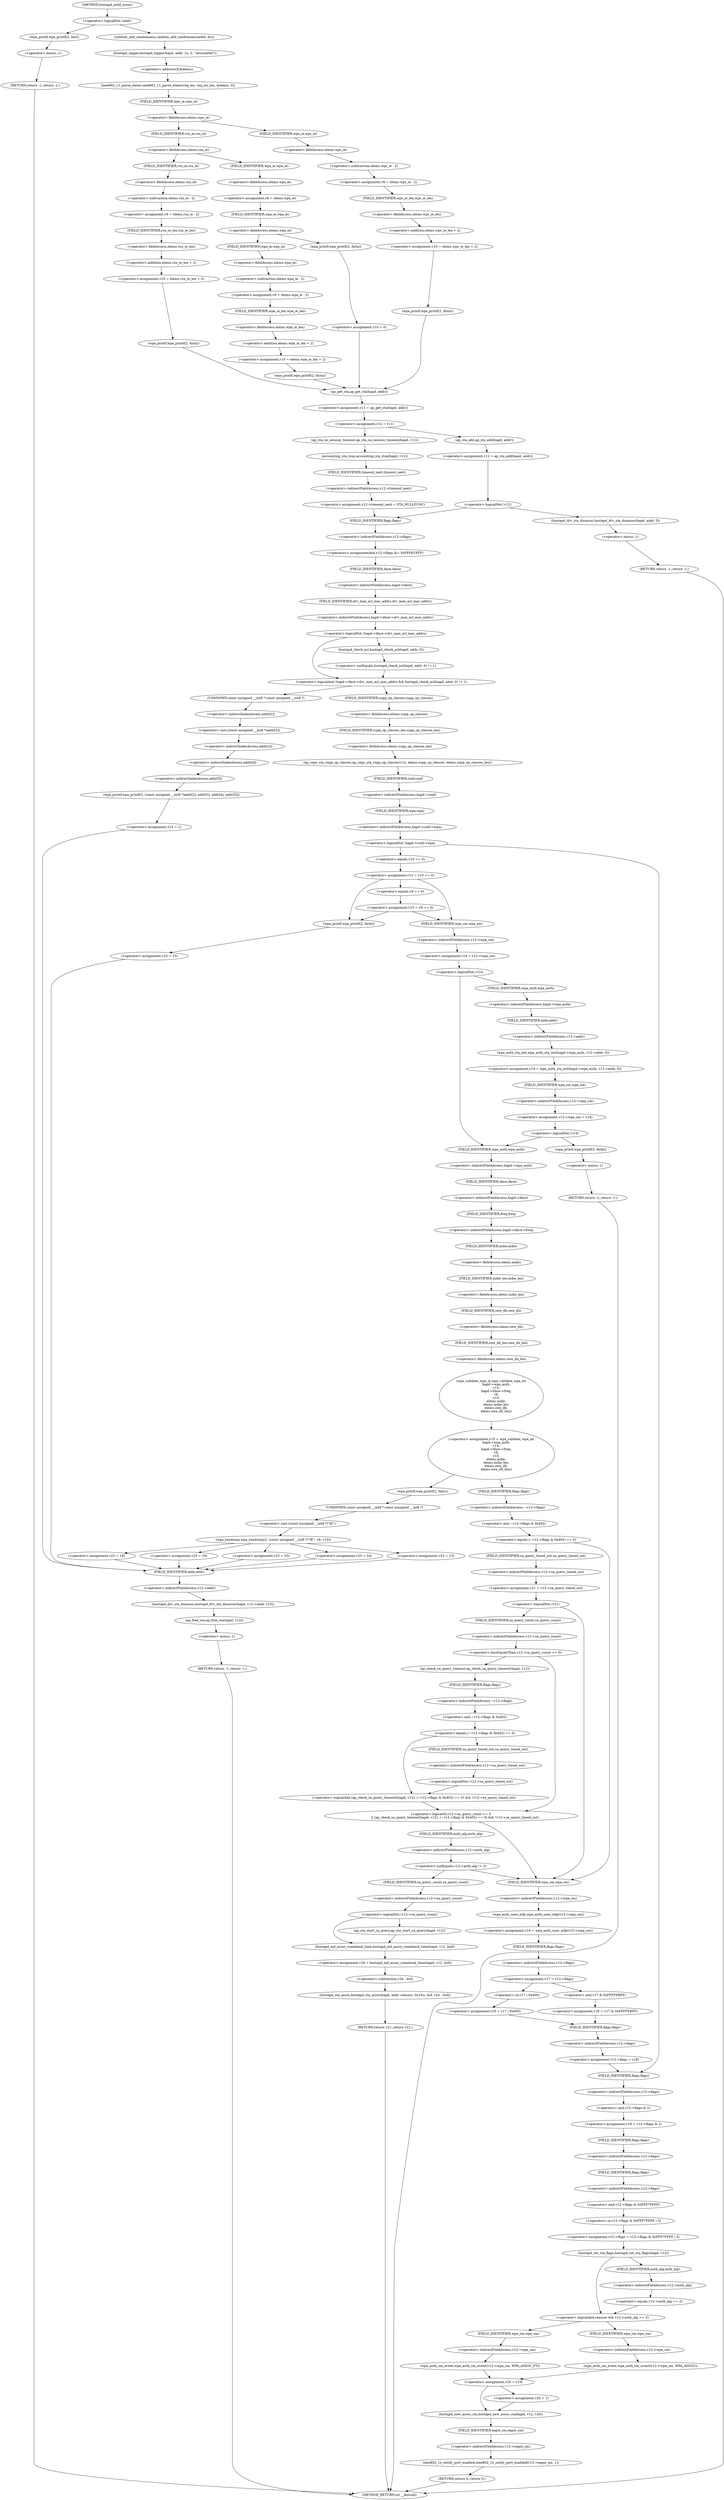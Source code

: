 digraph hostapd_notif_assoc {  
"1000151" [label = "(<operator>.logicalNot,!addr)" ]
"1000154" [label = "(wpa_printf,wpa_printf(2, fmt))" ]
"1000157" [label = "(RETURN,return -1;,return -1;)" ]
"1000158" [label = "(<operator>.minus,-1)" ]
"1000160" [label = "(random_add_randomness,random_add_randomness(addr, 6u))" ]
"1000163" [label = "(hostapd_logger,hostapd_logger(hapd, addr, 1u, 2, \"associated\"))" ]
"1000169" [label = "(ieee802_11_parse_elems,ieee802_11_parse_elems(req_ies, req_ies_len, &elems, 0))" ]
"1000172" [label = "(<operator>.addressOf,&elems)" ]
"1000176" [label = "(<operator>.fieldAccess,elems.wps_ie)" ]
"1000178" [label = "(FIELD_IDENTIFIER,wps_ie,wps_ie)" ]
"1000180" [label = "(<operator>.assignment,v9 = elems.wps_ie - 2)" ]
"1000182" [label = "(<operator>.subtraction,elems.wps_ie - 2)" ]
"1000183" [label = "(<operator>.fieldAccess,elems.wps_ie)" ]
"1000185" [label = "(FIELD_IDENTIFIER,wps_ie,wps_ie)" ]
"1000187" [label = "(<operator>.assignment,v10 = elems.wps_ie_len + 2)" ]
"1000189" [label = "(<operator>.addition,elems.wps_ie_len + 2)" ]
"1000190" [label = "(<operator>.fieldAccess,elems.wps_ie_len)" ]
"1000192" [label = "(FIELD_IDENTIFIER,wps_ie_len,wps_ie_len)" ]
"1000194" [label = "(wpa_printf,wpa_printf(2, fmta))" ]
"1000199" [label = "(<operator>.fieldAccess,elems.rsn_ie)" ]
"1000201" [label = "(FIELD_IDENTIFIER,rsn_ie,rsn_ie)" ]
"1000203" [label = "(<operator>.assignment,v9 = elems.rsn_ie - 2)" ]
"1000205" [label = "(<operator>.subtraction,elems.rsn_ie - 2)" ]
"1000206" [label = "(<operator>.fieldAccess,elems.rsn_ie)" ]
"1000208" [label = "(FIELD_IDENTIFIER,rsn_ie,rsn_ie)" ]
"1000210" [label = "(<operator>.assignment,v10 = elems.rsn_ie_len + 2)" ]
"1000212" [label = "(<operator>.addition,elems.rsn_ie_len + 2)" ]
"1000213" [label = "(<operator>.fieldAccess,elems.rsn_ie_len)" ]
"1000215" [label = "(FIELD_IDENTIFIER,rsn_ie_len,rsn_ie_len)" ]
"1000217" [label = "(wpa_printf,wpa_printf(2, fmta))" ]
"1000222" [label = "(<operator>.assignment,v9 = elems.wpa_ie)" ]
"1000224" [label = "(<operator>.fieldAccess,elems.wpa_ie)" ]
"1000226" [label = "(FIELD_IDENTIFIER,wpa_ie,wpa_ie)" ]
"1000228" [label = "(<operator>.fieldAccess,elems.wpa_ie)" ]
"1000230" [label = "(FIELD_IDENTIFIER,wpa_ie,wpa_ie)" ]
"1000232" [label = "(<operator>.assignment,v9 = elems.wpa_ie - 2)" ]
"1000234" [label = "(<operator>.subtraction,elems.wpa_ie - 2)" ]
"1000235" [label = "(<operator>.fieldAccess,elems.wpa_ie)" ]
"1000237" [label = "(FIELD_IDENTIFIER,wpa_ie,wpa_ie)" ]
"1000239" [label = "(<operator>.assignment,v10 = elems.wpa_ie_len + 2)" ]
"1000241" [label = "(<operator>.addition,elems.wpa_ie_len + 2)" ]
"1000242" [label = "(<operator>.fieldAccess,elems.wpa_ie_len)" ]
"1000244" [label = "(FIELD_IDENTIFIER,wpa_ie_len,wpa_ie_len)" ]
"1000246" [label = "(wpa_printf,wpa_printf(2, fmta))" ]
"1000251" [label = "(wpa_printf,wpa_printf(2, fmta))" ]
"1000254" [label = "(<operator>.assignment,v10 = 0)" ]
"1000257" [label = "(<operator>.assignment,v11 = ap_get_sta(hapd, addr))" ]
"1000259" [label = "(ap_get_sta,ap_get_sta(hapd, addr))" ]
"1000262" [label = "(<operator>.assignment,v12 = v11)" ]
"1000268" [label = "(ap_sta_no_session_timeout,ap_sta_no_session_timeout(hapd, v11))" ]
"1000271" [label = "(accounting_sta_stop,accounting_sta_stop(hapd, v12))" ]
"1000274" [label = "(<operator>.assignment,v12->timeout_next = STA_NULLFUNC)" ]
"1000275" [label = "(<operator>.indirectFieldAccess,v12->timeout_next)" ]
"1000277" [label = "(FIELD_IDENTIFIER,timeout_next,timeout_next)" ]
"1000281" [label = "(<operator>.assignment,v12 = ap_sta_add(hapd, addr))" ]
"1000283" [label = "(ap_sta_add,ap_sta_add(hapd, addr))" ]
"1000287" [label = "(<operator>.logicalNot,!v12)" ]
"1000290" [label = "(hostapd_drv_sta_disassoc,hostapd_drv_sta_disassoc(hapd, addr, 5))" ]
"1000294" [label = "(RETURN,return -1;,return -1;)" ]
"1000295" [label = "(<operator>.minus,-1)" ]
"1000297" [label = "(<operators>.assignmentAnd,v12->flags &= 0xFFFECFFF)" ]
"1000298" [label = "(<operator>.indirectFieldAccess,v12->flags)" ]
"1000300" [label = "(FIELD_IDENTIFIER,flags,flags)" ]
"1000303" [label = "(<operator>.logicalAnd,!hapd->iface->drv_max_acl_mac_addrs && hostapd_check_acl(hapd, addr, 0) != 1)" ]
"1000304" [label = "(<operator>.logicalNot,!hapd->iface->drv_max_acl_mac_addrs)" ]
"1000305" [label = "(<operator>.indirectFieldAccess,hapd->iface->drv_max_acl_mac_addrs)" ]
"1000306" [label = "(<operator>.indirectFieldAccess,hapd->iface)" ]
"1000308" [label = "(FIELD_IDENTIFIER,iface,iface)" ]
"1000309" [label = "(FIELD_IDENTIFIER,drv_max_acl_mac_addrs,drv_max_acl_mac_addrs)" ]
"1000310" [label = "(<operator>.notEquals,hostapd_check_acl(hapd, addr, 0) != 1)" ]
"1000311" [label = "(hostapd_check_acl,hostapd_check_acl(hapd, addr, 0))" ]
"1000317" [label = "(wpa_printf,wpa_printf(3, (const unsigned __int8 *)addr[2], addr[3], addr[4], addr[5]))" ]
"1000319" [label = "(<operator>.cast,(const unsigned __int8 *)addr[2])" ]
"1000320" [label = "(UNKNOWN,const unsigned __int8 *,const unsigned __int8 *)" ]
"1000321" [label = "(<operator>.indirectIndexAccess,addr[2])" ]
"1000324" [label = "(<operator>.indirectIndexAccess,addr[3])" ]
"1000327" [label = "(<operator>.indirectIndexAccess,addr[4])" ]
"1000330" [label = "(<operator>.indirectIndexAccess,addr[5])" ]
"1000333" [label = "(<operator>.assignment,v23 = 1)" ]
"1000337" [label = "(hostapd_drv_sta_disassoc,hostapd_drv_sta_disassoc(hapd, v12->addr, v23))" ]
"1000339" [label = "(<operator>.indirectFieldAccess,v12->addr)" ]
"1000341" [label = "(FIELD_IDENTIFIER,addr,addr)" ]
"1000343" [label = "(ap_free_sta,ap_free_sta(hapd, v12))" ]
"1000346" [label = "(RETURN,return -1;,return -1;)" ]
"1000347" [label = "(<operator>.minus,-1)" ]
"1000349" [label = "(ap_copy_sta_supp_op_classes,ap_copy_sta_supp_op_classes(v12, elems.supp_op_classes, elems.supp_op_classes_len))" ]
"1000351" [label = "(<operator>.fieldAccess,elems.supp_op_classes)" ]
"1000353" [label = "(FIELD_IDENTIFIER,supp_op_classes,supp_op_classes)" ]
"1000354" [label = "(<operator>.fieldAccess,elems.supp_op_classes_len)" ]
"1000356" [label = "(FIELD_IDENTIFIER,supp_op_classes_len,supp_op_classes_len)" ]
"1000358" [label = "(<operator>.logicalNot,!hapd->conf->wpa)" ]
"1000359" [label = "(<operator>.indirectFieldAccess,hapd->conf->wpa)" ]
"1000360" [label = "(<operator>.indirectFieldAccess,hapd->conf)" ]
"1000362" [label = "(FIELD_IDENTIFIER,conf,conf)" ]
"1000363" [label = "(FIELD_IDENTIFIER,wpa,wpa)" ]
"1000365" [label = "(<operator>.assignment,v13 = v10 == 0)" ]
"1000367" [label = "(<operator>.equals,v10 == 0)" ]
"1000372" [label = "(<operator>.assignment,v13 = v9 == 0)" ]
"1000374" [label = "(<operator>.equals,v9 == 0)" ]
"1000380" [label = "(wpa_printf,wpa_printf(2, fmtb))" ]
"1000383" [label = "(<operator>.assignment,v23 = 13)" ]
"1000387" [label = "(<operator>.assignment,v14 = v12->wpa_sm)" ]
"1000389" [label = "(<operator>.indirectFieldAccess,v12->wpa_sm)" ]
"1000391" [label = "(FIELD_IDENTIFIER,wpa_sm,wpa_sm)" ]
"1000393" [label = "(<operator>.logicalNot,!v14)" ]
"1000396" [label = "(<operator>.assignment,v14 = wpa_auth_sta_init(hapd->wpa_auth, v12->addr, 0))" ]
"1000398" [label = "(wpa_auth_sta_init,wpa_auth_sta_init(hapd->wpa_auth, v12->addr, 0))" ]
"1000399" [label = "(<operator>.indirectFieldAccess,hapd->wpa_auth)" ]
"1000401" [label = "(FIELD_IDENTIFIER,wpa_auth,wpa_auth)" ]
"1000402" [label = "(<operator>.indirectFieldAccess,v12->addr)" ]
"1000404" [label = "(FIELD_IDENTIFIER,addr,addr)" ]
"1000406" [label = "(<operator>.assignment,v12->wpa_sm = v14)" ]
"1000407" [label = "(<operator>.indirectFieldAccess,v12->wpa_sm)" ]
"1000409" [label = "(FIELD_IDENTIFIER,wpa_sm,wpa_sm)" ]
"1000412" [label = "(<operator>.logicalNot,!v14)" ]
"1000415" [label = "(wpa_printf,wpa_printf(5, fmtb))" ]
"1000418" [label = "(RETURN,return -1;,return -1;)" ]
"1000419" [label = "(<operator>.minus,-1)" ]
"1000421" [label = "(<operator>.assignment,v15 = wpa_validate_wpa_ie(\n          hapd->wpa_auth,\n          v14,\n          hapd->iface->freq,\n          v9,\n          v10,\n          elems.mdie,\n          elems.mdie_len,\n          elems.owe_dh,\n          elems.owe_dh_len))" ]
"1000423" [label = "(wpa_validate_wpa_ie,wpa_validate_wpa_ie(\n          hapd->wpa_auth,\n          v14,\n          hapd->iface->freq,\n          v9,\n          v10,\n          elems.mdie,\n          elems.mdie_len,\n          elems.owe_dh,\n          elems.owe_dh_len))" ]
"1000424" [label = "(<operator>.indirectFieldAccess,hapd->wpa_auth)" ]
"1000426" [label = "(FIELD_IDENTIFIER,wpa_auth,wpa_auth)" ]
"1000428" [label = "(<operator>.indirectFieldAccess,hapd->iface->freq)" ]
"1000429" [label = "(<operator>.indirectFieldAccess,hapd->iface)" ]
"1000431" [label = "(FIELD_IDENTIFIER,iface,iface)" ]
"1000432" [label = "(FIELD_IDENTIFIER,freq,freq)" ]
"1000435" [label = "(<operator>.fieldAccess,elems.mdie)" ]
"1000437" [label = "(FIELD_IDENTIFIER,mdie,mdie)" ]
"1000438" [label = "(<operator>.fieldAccess,elems.mdie_len)" ]
"1000440" [label = "(FIELD_IDENTIFIER,mdie_len,mdie_len)" ]
"1000441" [label = "(<operator>.fieldAccess,elems.owe_dh)" ]
"1000443" [label = "(FIELD_IDENTIFIER,owe_dh,owe_dh)" ]
"1000444" [label = "(<operator>.fieldAccess,elems.owe_dh_len)" ]
"1000446" [label = "(FIELD_IDENTIFIER,owe_dh_len,owe_dh_len)" ]
"1000450" [label = "(wpa_printf,wpa_printf(2, fmtc))" ]
"1000453" [label = "(wpa_hexdump,wpa_hexdump(2, (const unsigned __int8 *)\"IE\", v9, v10))" ]
"1000455" [label = "(<operator>.cast,(const unsigned __int8 *)\"IE\")" ]
"1000456" [label = "(UNKNOWN,const unsigned __int8 *,const unsigned __int8 *)" ]
"1000464" [label = "(<operator>.assignment,v23 = 18)" ]
"1000469" [label = "(<operator>.assignment,v23 = 19)" ]
"1000474" [label = "(<operator>.assignment,v23 = 20)" ]
"1000479" [label = "(<operator>.assignment,v23 = 24)" ]
"1000484" [label = "(<operator>.assignment,v23 = 13)" ]
"1000490" [label = "(<operator>.equals,(~v12->flags & 0x402) == 0)" ]
"1000491" [label = "(<operator>.and,~v12->flags & 0x402)" ]
"1000492" [label = "(<operator>.indirectFieldAccess,~v12->flags)" ]
"1000494" [label = "(FIELD_IDENTIFIER,flags,flags)" ]
"1000498" [label = "(<operator>.assignment,v21 = v12->sa_query_timed_out)" ]
"1000500" [label = "(<operator>.indirectFieldAccess,v12->sa_query_timed_out)" ]
"1000502" [label = "(FIELD_IDENTIFIER,sa_query_timed_out,sa_query_timed_out)" ]
"1000504" [label = "(<operator>.logicalNot,!v21)" ]
"1000508" [label = "(<operator>.logicalOr,v12->sa_query_count <= 0\n        || (ap_check_sa_query_timeout(hapd, v12), (~v12->flags & 0x402) == 0) && !v12->sa_query_timed_out)" ]
"1000509" [label = "(<operator>.lessEqualsThan,v12->sa_query_count <= 0)" ]
"1000510" [label = "(<operator>.indirectFieldAccess,v12->sa_query_count)" ]
"1000512" [label = "(FIELD_IDENTIFIER,sa_query_count,sa_query_count)" ]
"1000514" [label = "(<operator>.logicalAnd,(ap_check_sa_query_timeout(hapd, v12), (~v12->flags & 0x402) == 0) && !v12->sa_query_timed_out)" ]
"1000516" [label = "(ap_check_sa_query_timeout,ap_check_sa_query_timeout(hapd, v12))" ]
"1000519" [label = "(<operator>.equals,(~v12->flags & 0x402) == 0)" ]
"1000520" [label = "(<operator>.and,~v12->flags & 0x402)" ]
"1000521" [label = "(<operator>.indirectFieldAccess,~v12->flags)" ]
"1000523" [label = "(FIELD_IDENTIFIER,flags,flags)" ]
"1000526" [label = "(<operator>.logicalNot,!v12->sa_query_timed_out)" ]
"1000527" [label = "(<operator>.indirectFieldAccess,v12->sa_query_timed_out)" ]
"1000529" [label = "(FIELD_IDENTIFIER,sa_query_timed_out,sa_query_timed_out)" ]
"1000532" [label = "(<operator>.notEquals,v12->auth_alg != 2)" ]
"1000533" [label = "(<operator>.indirectFieldAccess,v12->auth_alg)" ]
"1000535" [label = "(FIELD_IDENTIFIER,auth_alg,auth_alg)" ]
"1000539" [label = "(<operator>.logicalNot,!v12->sa_query_count)" ]
"1000540" [label = "(<operator>.indirectFieldAccess,v12->sa_query_count)" ]
"1000542" [label = "(FIELD_IDENTIFIER,sa_query_count,sa_query_count)" ]
"1000543" [label = "(ap_sta_start_sa_query,ap_sta_start_sa_query(hapd, v12))" ]
"1000546" [label = "(<operator>.assignment,v24 = hostapd_eid_assoc_comeback_time(hapd, v12, buf))" ]
"1000548" [label = "(hostapd_eid_assoc_comeback_time,hostapd_eid_assoc_comeback_time(hapd, v12, buf))" ]
"1000552" [label = "(hostapd_sta_assoc,hostapd_sta_assoc(hapd, addr, reassoc, 0x1Eu, buf, v24 - buf))" ]
"1000558" [label = "(<operator>.subtraction,v24 - buf)" ]
"1000561" [label = "(RETURN,return v21;,return v21;)" ]
"1000563" [label = "(<operator>.assignment,v16 = wpa_auth_uses_mfp(v12->wpa_sm))" ]
"1000565" [label = "(wpa_auth_uses_mfp,wpa_auth_uses_mfp(v12->wpa_sm))" ]
"1000566" [label = "(<operator>.indirectFieldAccess,v12->wpa_sm)" ]
"1000568" [label = "(FIELD_IDENTIFIER,wpa_sm,wpa_sm)" ]
"1000569" [label = "(<operator>.assignment,v17 = v12->flags)" ]
"1000571" [label = "(<operator>.indirectFieldAccess,v12->flags)" ]
"1000573" [label = "(FIELD_IDENTIFIER,flags,flags)" ]
"1000576" [label = "(<operator>.assignment,v18 = v17 | 0x400)" ]
"1000578" [label = "(<operator>.or,v17 | 0x400)" ]
"1000582" [label = "(<operator>.assignment,v18 = v17 & 0xFFFFFBFF)" ]
"1000584" [label = "(<operator>.and,v17 & 0xFFFFFBFF)" ]
"1000587" [label = "(<operator>.assignment,v12->flags = v18)" ]
"1000588" [label = "(<operator>.indirectFieldAccess,v12->flags)" ]
"1000590" [label = "(FIELD_IDENTIFIER,flags,flags)" ]
"1000593" [label = "(<operator>.assignment,v19 = v12->flags & 2)" ]
"1000595" [label = "(<operator>.and,v12->flags & 2)" ]
"1000596" [label = "(<operator>.indirectFieldAccess,v12->flags)" ]
"1000598" [label = "(FIELD_IDENTIFIER,flags,flags)" ]
"1000600" [label = "(<operator>.assignment,v12->flags = v12->flags & 0xFFF7FFFF | 3)" ]
"1000601" [label = "(<operator>.indirectFieldAccess,v12->flags)" ]
"1000603" [label = "(FIELD_IDENTIFIER,flags,flags)" ]
"1000604" [label = "(<operator>.or,v12->flags & 0xFFF7FFFF | 3)" ]
"1000605" [label = "(<operator>.and,v12->flags & 0xFFF7FFFF)" ]
"1000606" [label = "(<operator>.indirectFieldAccess,v12->flags)" ]
"1000608" [label = "(FIELD_IDENTIFIER,flags,flags)" ]
"1000611" [label = "(hostapd_set_sta_flags,hostapd_set_sta_flags(hapd, v12))" ]
"1000615" [label = "(<operator>.logicalAnd,reassoc && v12->auth_alg == 2)" ]
"1000617" [label = "(<operator>.equals,v12->auth_alg == 2)" ]
"1000618" [label = "(<operator>.indirectFieldAccess,v12->auth_alg)" ]
"1000620" [label = "(FIELD_IDENTIFIER,auth_alg,auth_alg)" ]
"1000622" [label = "(wpa_auth_sm_event,wpa_auth_sm_event(v12->wpa_sm, WPA_ASSOC_FT))" ]
"1000623" [label = "(<operator>.indirectFieldAccess,v12->wpa_sm)" ]
"1000625" [label = "(FIELD_IDENTIFIER,wpa_sm,wpa_sm)" ]
"1000628" [label = "(wpa_auth_sm_event,wpa_auth_sm_event(v12->wpa_sm, WPA_ASSOC))" ]
"1000629" [label = "(<operator>.indirectFieldAccess,v12->wpa_sm)" ]
"1000631" [label = "(FIELD_IDENTIFIER,wpa_sm,wpa_sm)" ]
"1000633" [label = "(<operator>.assignment,v20 = v19)" ]
"1000638" [label = "(<operator>.assignment,v20 = 1)" ]
"1000641" [label = "(hostapd_new_assoc_sta,hostapd_new_assoc_sta(hapd, v12, v20))" ]
"1000645" [label = "(ieee802_1x_notify_port_enabled,ieee802_1x_notify_port_enabled(v12->eapol_sm, 1))" ]
"1000646" [label = "(<operator>.indirectFieldAccess,v12->eapol_sm)" ]
"1000648" [label = "(FIELD_IDENTIFIER,eapol_sm,eapol_sm)" ]
"1000650" [label = "(RETURN,return 0;,return 0;)" ]
"1000122" [label = "(METHOD,hostapd_notif_assoc)" ]
"1000652" [label = "(METHOD_RETURN,int __fastcall)" ]
  "1000151" -> "1000154" 
  "1000151" -> "1000160" 
  "1000154" -> "1000158" 
  "1000157" -> "1000652" 
  "1000158" -> "1000157" 
  "1000160" -> "1000163" 
  "1000163" -> "1000172" 
  "1000169" -> "1000178" 
  "1000172" -> "1000169" 
  "1000176" -> "1000185" 
  "1000176" -> "1000201" 
  "1000178" -> "1000176" 
  "1000180" -> "1000192" 
  "1000182" -> "1000180" 
  "1000183" -> "1000182" 
  "1000185" -> "1000183" 
  "1000187" -> "1000194" 
  "1000189" -> "1000187" 
  "1000190" -> "1000189" 
  "1000192" -> "1000190" 
  "1000194" -> "1000259" 
  "1000199" -> "1000208" 
  "1000199" -> "1000226" 
  "1000201" -> "1000199" 
  "1000203" -> "1000215" 
  "1000205" -> "1000203" 
  "1000206" -> "1000205" 
  "1000208" -> "1000206" 
  "1000210" -> "1000217" 
  "1000212" -> "1000210" 
  "1000213" -> "1000212" 
  "1000215" -> "1000213" 
  "1000217" -> "1000259" 
  "1000222" -> "1000230" 
  "1000224" -> "1000222" 
  "1000226" -> "1000224" 
  "1000228" -> "1000237" 
  "1000228" -> "1000251" 
  "1000230" -> "1000228" 
  "1000232" -> "1000244" 
  "1000234" -> "1000232" 
  "1000235" -> "1000234" 
  "1000237" -> "1000235" 
  "1000239" -> "1000246" 
  "1000241" -> "1000239" 
  "1000242" -> "1000241" 
  "1000244" -> "1000242" 
  "1000246" -> "1000259" 
  "1000251" -> "1000254" 
  "1000254" -> "1000259" 
  "1000257" -> "1000262" 
  "1000259" -> "1000257" 
  "1000262" -> "1000268" 
  "1000262" -> "1000283" 
  "1000268" -> "1000271" 
  "1000271" -> "1000277" 
  "1000274" -> "1000300" 
  "1000275" -> "1000274" 
  "1000277" -> "1000275" 
  "1000281" -> "1000287" 
  "1000283" -> "1000281" 
  "1000287" -> "1000290" 
  "1000287" -> "1000300" 
  "1000290" -> "1000295" 
  "1000294" -> "1000652" 
  "1000295" -> "1000294" 
  "1000297" -> "1000308" 
  "1000298" -> "1000297" 
  "1000300" -> "1000298" 
  "1000303" -> "1000320" 
  "1000303" -> "1000353" 
  "1000304" -> "1000303" 
  "1000304" -> "1000311" 
  "1000305" -> "1000304" 
  "1000306" -> "1000309" 
  "1000308" -> "1000306" 
  "1000309" -> "1000305" 
  "1000310" -> "1000303" 
  "1000311" -> "1000310" 
  "1000317" -> "1000333" 
  "1000319" -> "1000324" 
  "1000320" -> "1000321" 
  "1000321" -> "1000319" 
  "1000324" -> "1000327" 
  "1000327" -> "1000330" 
  "1000330" -> "1000317" 
  "1000333" -> "1000341" 
  "1000337" -> "1000343" 
  "1000339" -> "1000337" 
  "1000341" -> "1000339" 
  "1000343" -> "1000347" 
  "1000346" -> "1000652" 
  "1000347" -> "1000346" 
  "1000349" -> "1000362" 
  "1000351" -> "1000356" 
  "1000353" -> "1000351" 
  "1000354" -> "1000349" 
  "1000356" -> "1000354" 
  "1000358" -> "1000598" 
  "1000358" -> "1000367" 
  "1000359" -> "1000358" 
  "1000360" -> "1000363" 
  "1000362" -> "1000360" 
  "1000363" -> "1000359" 
  "1000365" -> "1000374" 
  "1000365" -> "1000380" 
  "1000365" -> "1000391" 
  "1000367" -> "1000365" 
  "1000372" -> "1000380" 
  "1000372" -> "1000391" 
  "1000374" -> "1000372" 
  "1000380" -> "1000383" 
  "1000383" -> "1000341" 
  "1000387" -> "1000393" 
  "1000389" -> "1000387" 
  "1000391" -> "1000389" 
  "1000393" -> "1000401" 
  "1000393" -> "1000426" 
  "1000396" -> "1000409" 
  "1000398" -> "1000396" 
  "1000399" -> "1000404" 
  "1000401" -> "1000399" 
  "1000402" -> "1000398" 
  "1000404" -> "1000402" 
  "1000406" -> "1000412" 
  "1000407" -> "1000406" 
  "1000409" -> "1000407" 
  "1000412" -> "1000415" 
  "1000412" -> "1000426" 
  "1000415" -> "1000419" 
  "1000418" -> "1000652" 
  "1000419" -> "1000418" 
  "1000421" -> "1000450" 
  "1000421" -> "1000494" 
  "1000423" -> "1000421" 
  "1000424" -> "1000431" 
  "1000426" -> "1000424" 
  "1000428" -> "1000437" 
  "1000429" -> "1000432" 
  "1000431" -> "1000429" 
  "1000432" -> "1000428" 
  "1000435" -> "1000440" 
  "1000437" -> "1000435" 
  "1000438" -> "1000443" 
  "1000440" -> "1000438" 
  "1000441" -> "1000446" 
  "1000443" -> "1000441" 
  "1000444" -> "1000423" 
  "1000446" -> "1000444" 
  "1000450" -> "1000456" 
  "1000453" -> "1000464" 
  "1000453" -> "1000469" 
  "1000453" -> "1000474" 
  "1000453" -> "1000479" 
  "1000453" -> "1000484" 
  "1000455" -> "1000453" 
  "1000456" -> "1000455" 
  "1000464" -> "1000341" 
  "1000469" -> "1000341" 
  "1000474" -> "1000341" 
  "1000479" -> "1000341" 
  "1000484" -> "1000341" 
  "1000490" -> "1000502" 
  "1000490" -> "1000568" 
  "1000491" -> "1000490" 
  "1000492" -> "1000491" 
  "1000494" -> "1000492" 
  "1000498" -> "1000504" 
  "1000500" -> "1000498" 
  "1000502" -> "1000500" 
  "1000504" -> "1000512" 
  "1000504" -> "1000568" 
  "1000508" -> "1000535" 
  "1000508" -> "1000568" 
  "1000509" -> "1000508" 
  "1000509" -> "1000516" 
  "1000510" -> "1000509" 
  "1000512" -> "1000510" 
  "1000514" -> "1000508" 
  "1000516" -> "1000523" 
  "1000519" -> "1000514" 
  "1000519" -> "1000529" 
  "1000520" -> "1000519" 
  "1000521" -> "1000520" 
  "1000523" -> "1000521" 
  "1000526" -> "1000514" 
  "1000527" -> "1000526" 
  "1000529" -> "1000527" 
  "1000532" -> "1000542" 
  "1000532" -> "1000568" 
  "1000533" -> "1000532" 
  "1000535" -> "1000533" 
  "1000539" -> "1000543" 
  "1000539" -> "1000548" 
  "1000540" -> "1000539" 
  "1000542" -> "1000540" 
  "1000543" -> "1000548" 
  "1000546" -> "1000558" 
  "1000548" -> "1000546" 
  "1000552" -> "1000561" 
  "1000558" -> "1000552" 
  "1000561" -> "1000652" 
  "1000563" -> "1000573" 
  "1000565" -> "1000563" 
  "1000566" -> "1000565" 
  "1000568" -> "1000566" 
  "1000569" -> "1000578" 
  "1000569" -> "1000584" 
  "1000571" -> "1000569" 
  "1000573" -> "1000571" 
  "1000576" -> "1000590" 
  "1000578" -> "1000576" 
  "1000582" -> "1000590" 
  "1000584" -> "1000582" 
  "1000587" -> "1000598" 
  "1000588" -> "1000587" 
  "1000590" -> "1000588" 
  "1000593" -> "1000603" 
  "1000595" -> "1000593" 
  "1000596" -> "1000595" 
  "1000598" -> "1000596" 
  "1000600" -> "1000611" 
  "1000601" -> "1000608" 
  "1000603" -> "1000601" 
  "1000604" -> "1000600" 
  "1000605" -> "1000604" 
  "1000606" -> "1000605" 
  "1000608" -> "1000606" 
  "1000611" -> "1000615" 
  "1000611" -> "1000620" 
  "1000615" -> "1000625" 
  "1000615" -> "1000631" 
  "1000617" -> "1000615" 
  "1000618" -> "1000617" 
  "1000620" -> "1000618" 
  "1000622" -> "1000633" 
  "1000623" -> "1000622" 
  "1000625" -> "1000623" 
  "1000628" -> "1000633" 
  "1000629" -> "1000628" 
  "1000631" -> "1000629" 
  "1000633" -> "1000638" 
  "1000633" -> "1000641" 
  "1000638" -> "1000641" 
  "1000641" -> "1000648" 
  "1000645" -> "1000650" 
  "1000646" -> "1000645" 
  "1000648" -> "1000646" 
  "1000650" -> "1000652" 
  "1000122" -> "1000151" 
}
